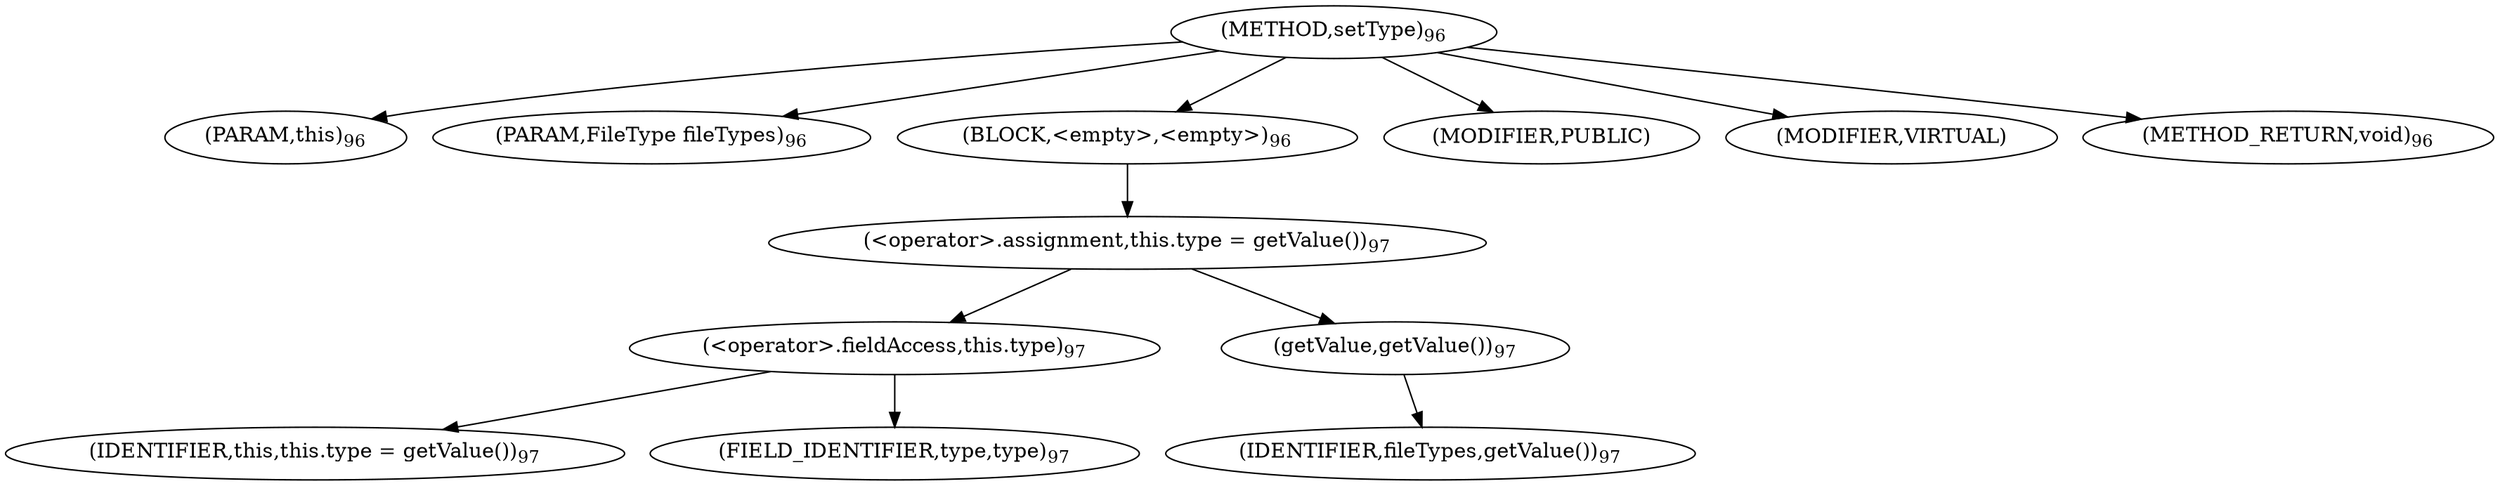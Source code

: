 digraph "setType" {  
"64" [label = <(METHOD,setType)<SUB>96</SUB>> ]
"6" [label = <(PARAM,this)<SUB>96</SUB>> ]
"65" [label = <(PARAM,FileType fileTypes)<SUB>96</SUB>> ]
"66" [label = <(BLOCK,&lt;empty&gt;,&lt;empty&gt;)<SUB>96</SUB>> ]
"67" [label = <(&lt;operator&gt;.assignment,this.type = getValue())<SUB>97</SUB>> ]
"68" [label = <(&lt;operator&gt;.fieldAccess,this.type)<SUB>97</SUB>> ]
"5" [label = <(IDENTIFIER,this,this.type = getValue())<SUB>97</SUB>> ]
"69" [label = <(FIELD_IDENTIFIER,type,type)<SUB>97</SUB>> ]
"70" [label = <(getValue,getValue())<SUB>97</SUB>> ]
"71" [label = <(IDENTIFIER,fileTypes,getValue())<SUB>97</SUB>> ]
"72" [label = <(MODIFIER,PUBLIC)> ]
"73" [label = <(MODIFIER,VIRTUAL)> ]
"74" [label = <(METHOD_RETURN,void)<SUB>96</SUB>> ]
  "64" -> "6" 
  "64" -> "65" 
  "64" -> "66" 
  "64" -> "72" 
  "64" -> "73" 
  "64" -> "74" 
  "66" -> "67" 
  "67" -> "68" 
  "67" -> "70" 
  "68" -> "5" 
  "68" -> "69" 
  "70" -> "71" 
}
